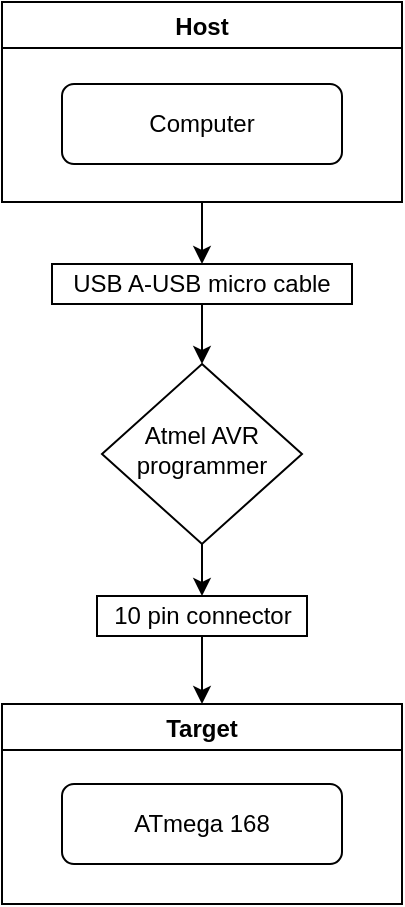 <mxfile version="15.5.8" type="github">
  <diagram id="C5RBs43oDa-KdzZeNtuy" name="Page-1">
    <mxGraphModel dx="1038" dy="489" grid="1" gridSize="10" guides="1" tooltips="1" connect="1" arrows="1" fold="1" page="1" pageScale="1" pageWidth="827" pageHeight="1169" math="0" shadow="0">
      <root>
        <mxCell id="WIyWlLk6GJQsqaUBKTNV-0" />
        <mxCell id="WIyWlLk6GJQsqaUBKTNV-1" parent="WIyWlLk6GJQsqaUBKTNV-0" />
        <mxCell id="WIyWlLk6GJQsqaUBKTNV-6" value="Atmel AVR programmer" style="rhombus;whiteSpace=wrap;html=1;shadow=0;fontFamily=Helvetica;fontSize=12;align=center;strokeWidth=1;spacing=6;spacingTop=-4;" parent="WIyWlLk6GJQsqaUBKTNV-1" vertex="1">
          <mxGeometry x="370" y="190" width="100" height="90" as="geometry" />
        </mxCell>
        <mxCell id="XNJMtv1S677_foF178_j-8" value="10 pin connector" style="rounded=0;whiteSpace=wrap;html=1;" vertex="1" parent="WIyWlLk6GJQsqaUBKTNV-1">
          <mxGeometry x="367.5" y="306" width="105" height="20" as="geometry" />
        </mxCell>
        <mxCell id="XNJMtv1S677_foF178_j-10" value="" style="endArrow=classic;html=1;rounded=0;exitX=0.5;exitY=1;exitDx=0;exitDy=0;entryX=0.5;entryY=0;entryDx=0;entryDy=0;" edge="1" parent="WIyWlLk6GJQsqaUBKTNV-1" source="WIyWlLk6GJQsqaUBKTNV-6" target="XNJMtv1S677_foF178_j-8">
          <mxGeometry width="50" height="50" relative="1" as="geometry">
            <mxPoint x="490" y="260" as="sourcePoint" />
            <mxPoint x="540" y="210" as="targetPoint" />
          </mxGeometry>
        </mxCell>
        <mxCell id="XNJMtv1S677_foF178_j-15" value="" style="endArrow=classic;html=1;rounded=0;entryX=0.5;entryY=0;entryDx=0;entryDy=0;exitX=0.5;exitY=1;exitDx=0;exitDy=0;" edge="1" parent="WIyWlLk6GJQsqaUBKTNV-1" source="XNJMtv1S677_foF178_j-8" target="XNJMtv1S677_foF178_j-16">
          <mxGeometry width="50" height="50" relative="1" as="geometry">
            <mxPoint x="420" y="330" as="sourcePoint" />
            <mxPoint x="420" y="340" as="targetPoint" />
          </mxGeometry>
        </mxCell>
        <mxCell id="XNJMtv1S677_foF178_j-16" value="Target" style="swimlane;" vertex="1" parent="WIyWlLk6GJQsqaUBKTNV-1">
          <mxGeometry x="320" y="360" width="200" height="100" as="geometry" />
        </mxCell>
        <mxCell id="XNJMtv1S677_foF178_j-14" value="ATmega 168" style="rounded=1;whiteSpace=wrap;html=1;fontSize=12;glass=0;strokeWidth=1;shadow=0;" vertex="1" parent="XNJMtv1S677_foF178_j-16">
          <mxGeometry x="30" y="40" width="140" height="40" as="geometry" />
        </mxCell>
        <mxCell id="XNJMtv1S677_foF178_j-21" value="&lt;span&gt;USB A-USB micro cable&lt;/span&gt;" style="rounded=0;whiteSpace=wrap;html=1;" vertex="1" parent="WIyWlLk6GJQsqaUBKTNV-1">
          <mxGeometry x="345" y="140" width="150" height="20" as="geometry" />
        </mxCell>
        <mxCell id="XNJMtv1S677_foF178_j-22" value="" style="endArrow=classic;html=1;rounded=0;exitX=0.5;exitY=1;exitDx=0;exitDy=0;entryX=0.5;entryY=0;entryDx=0;entryDy=0;" edge="1" parent="WIyWlLk6GJQsqaUBKTNV-1" source="XNJMtv1S677_foF178_j-21" target="WIyWlLk6GJQsqaUBKTNV-6">
          <mxGeometry width="50" height="50" relative="1" as="geometry">
            <mxPoint x="420" y="230" as="sourcePoint" />
            <mxPoint x="470" y="180" as="targetPoint" />
          </mxGeometry>
        </mxCell>
        <mxCell id="XNJMtv1S677_foF178_j-23" value="" style="group" vertex="1" connectable="0" parent="WIyWlLk6GJQsqaUBKTNV-1">
          <mxGeometry x="320" y="10" width="200" height="100" as="geometry" />
        </mxCell>
        <mxCell id="WIyWlLk6GJQsqaUBKTNV-3" value="Computer" style="rounded=1;whiteSpace=wrap;html=1;fontSize=12;glass=0;strokeWidth=1;shadow=0;" parent="XNJMtv1S677_foF178_j-23" vertex="1">
          <mxGeometry x="30" y="40" width="140" height="40" as="geometry" />
        </mxCell>
        <mxCell id="XNJMtv1S677_foF178_j-19" value="Host" style="swimlane;" vertex="1" parent="XNJMtv1S677_foF178_j-23">
          <mxGeometry y="-1" width="200" height="100" as="geometry" />
        </mxCell>
        <mxCell id="XNJMtv1S677_foF178_j-24" value="" style="endArrow=classic;html=1;rounded=0;exitX=0.5;exitY=1;exitDx=0;exitDy=0;entryX=0.5;entryY=0;entryDx=0;entryDy=0;" edge="1" parent="WIyWlLk6GJQsqaUBKTNV-1" source="XNJMtv1S677_foF178_j-19" target="XNJMtv1S677_foF178_j-21">
          <mxGeometry width="50" height="50" relative="1" as="geometry">
            <mxPoint x="430" y="180" as="sourcePoint" />
            <mxPoint x="430" y="200" as="targetPoint" />
          </mxGeometry>
        </mxCell>
      </root>
    </mxGraphModel>
  </diagram>
</mxfile>
